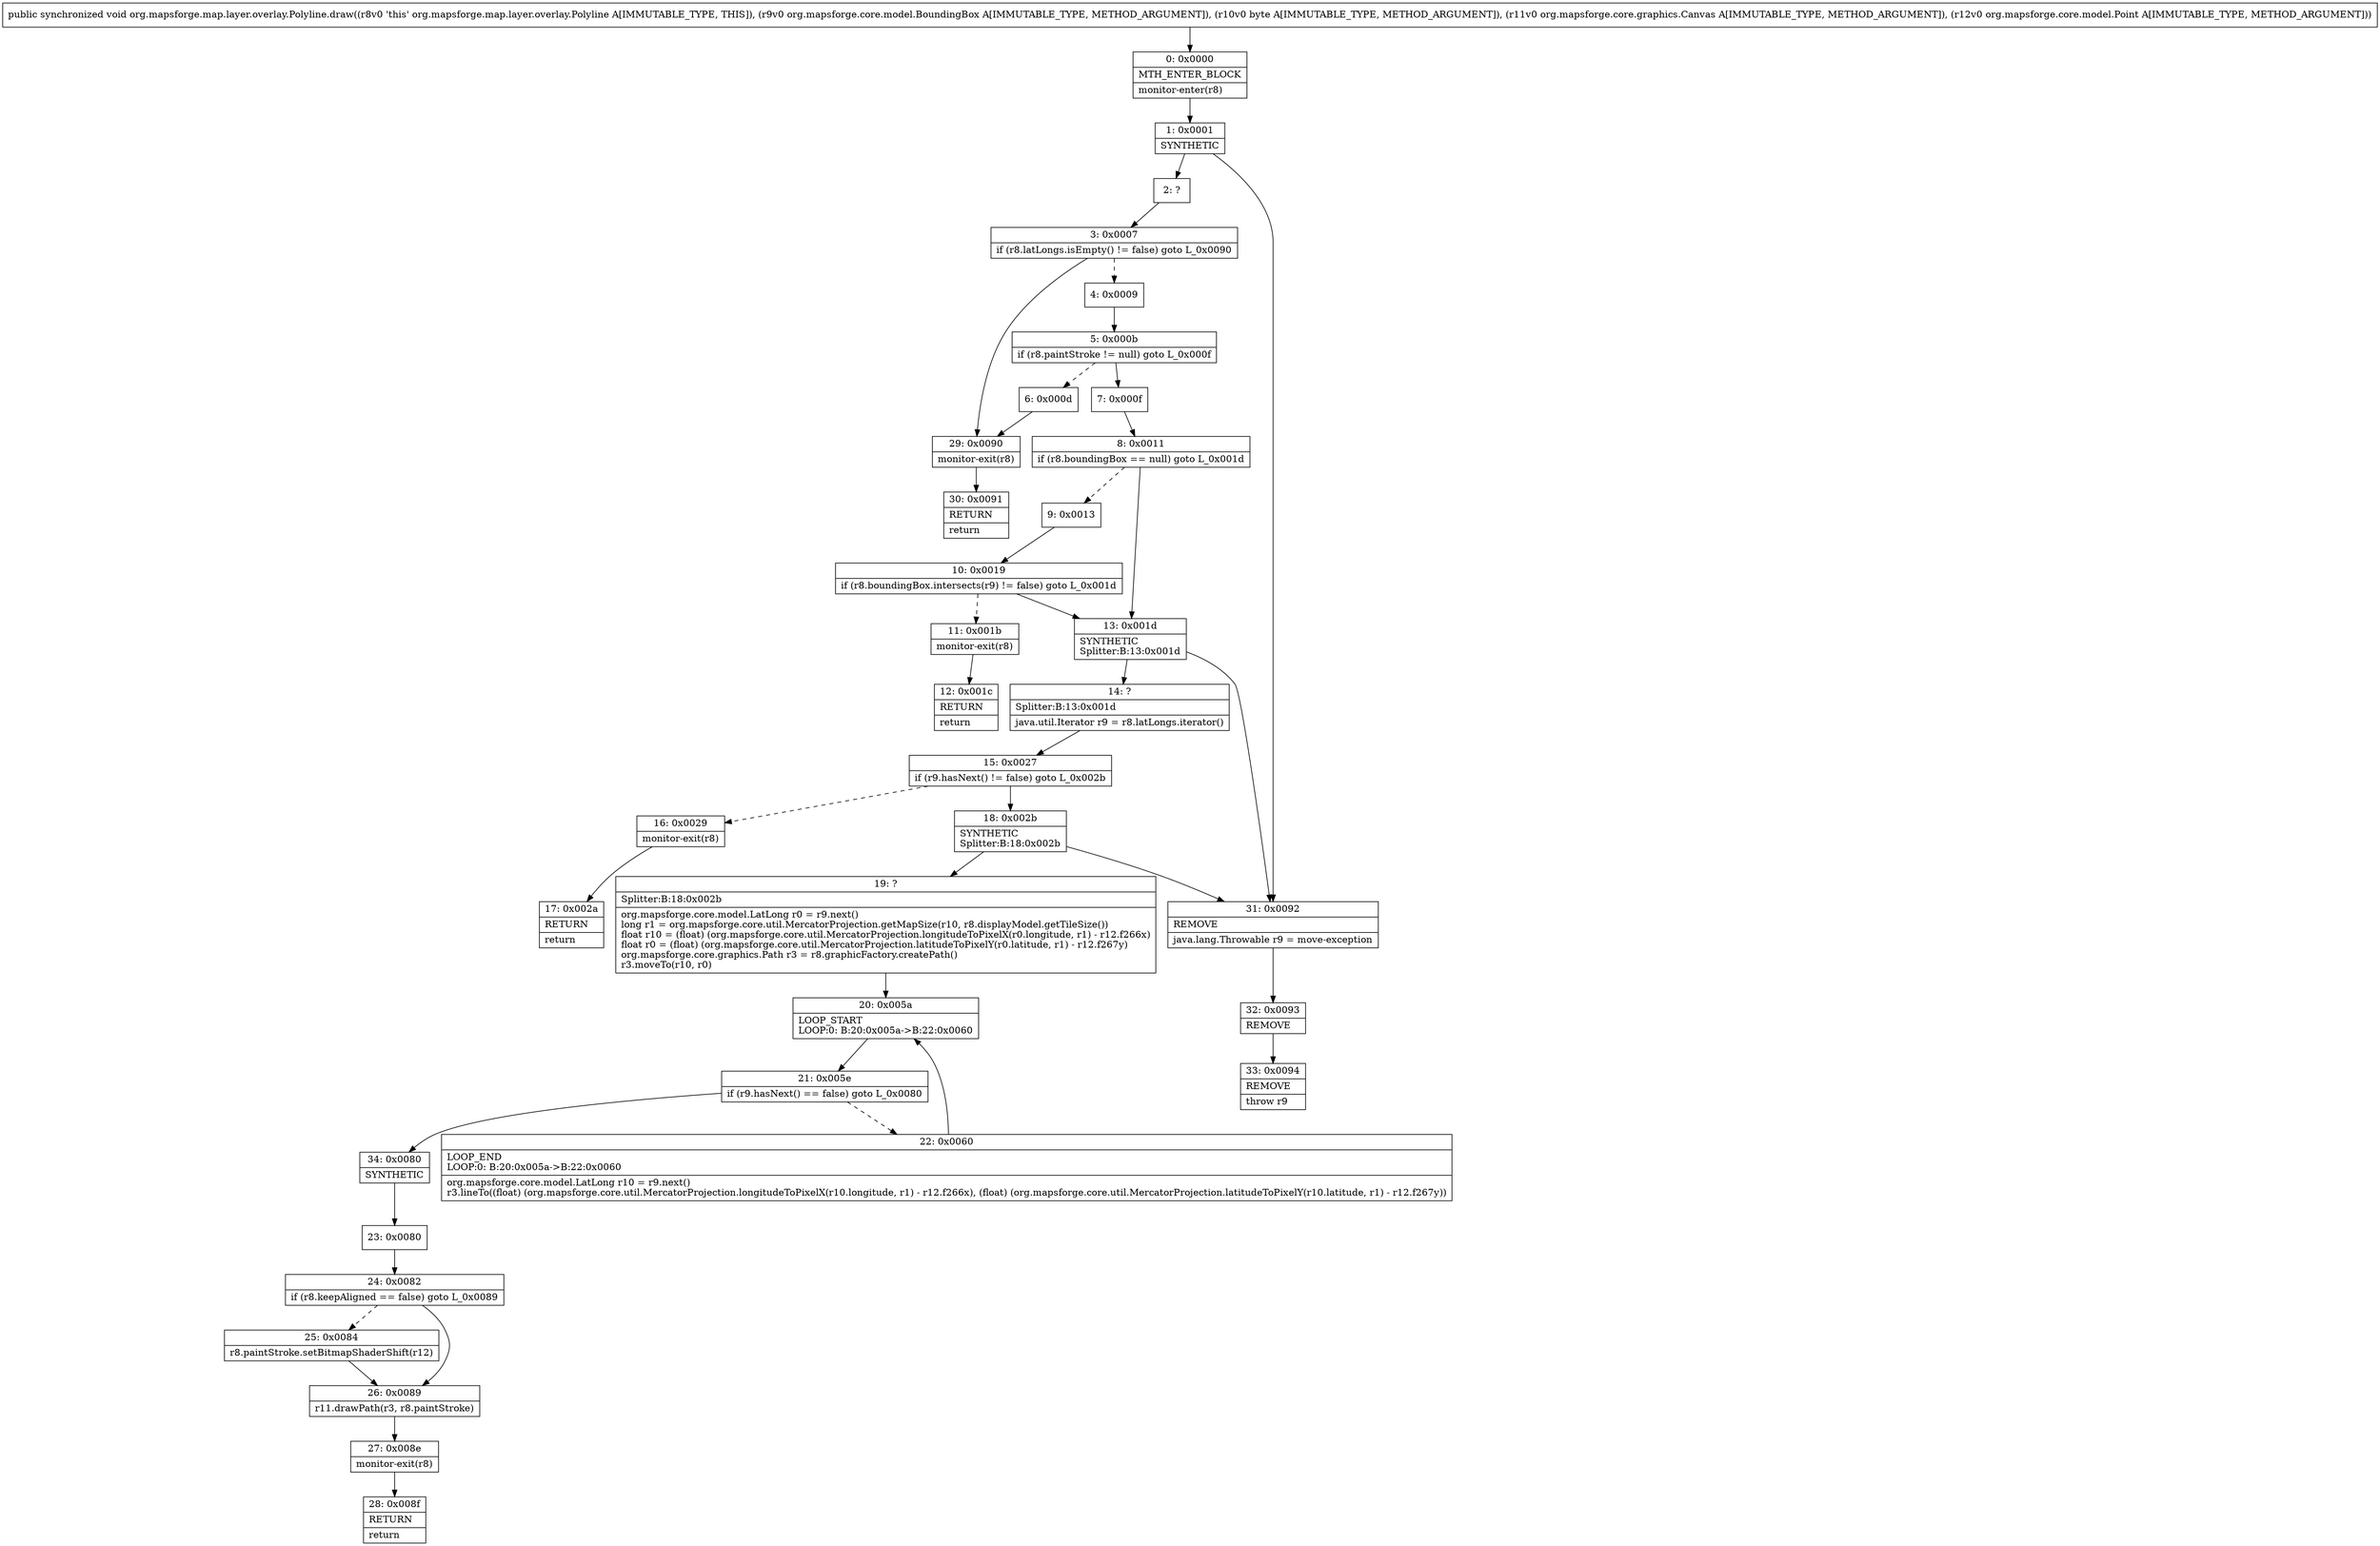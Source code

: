 digraph "CFG fororg.mapsforge.map.layer.overlay.Polyline.draw(Lorg\/mapsforge\/core\/model\/BoundingBox;BLorg\/mapsforge\/core\/graphics\/Canvas;Lorg\/mapsforge\/core\/model\/Point;)V" {
Node_0 [shape=record,label="{0\:\ 0x0000|MTH_ENTER_BLOCK\l|monitor\-enter(r8)\l}"];
Node_1 [shape=record,label="{1\:\ 0x0001|SYNTHETIC\l}"];
Node_2 [shape=record,label="{2\:\ ?}"];
Node_3 [shape=record,label="{3\:\ 0x0007|if (r8.latLongs.isEmpty() != false) goto L_0x0090\l}"];
Node_4 [shape=record,label="{4\:\ 0x0009}"];
Node_5 [shape=record,label="{5\:\ 0x000b|if (r8.paintStroke != null) goto L_0x000f\l}"];
Node_6 [shape=record,label="{6\:\ 0x000d}"];
Node_7 [shape=record,label="{7\:\ 0x000f}"];
Node_8 [shape=record,label="{8\:\ 0x0011|if (r8.boundingBox == null) goto L_0x001d\l}"];
Node_9 [shape=record,label="{9\:\ 0x0013}"];
Node_10 [shape=record,label="{10\:\ 0x0019|if (r8.boundingBox.intersects(r9) != false) goto L_0x001d\l}"];
Node_11 [shape=record,label="{11\:\ 0x001b|monitor\-exit(r8)\l}"];
Node_12 [shape=record,label="{12\:\ 0x001c|RETURN\l|return\l}"];
Node_13 [shape=record,label="{13\:\ 0x001d|SYNTHETIC\lSplitter:B:13:0x001d\l}"];
Node_14 [shape=record,label="{14\:\ ?|Splitter:B:13:0x001d\l|java.util.Iterator r9 = r8.latLongs.iterator()\l}"];
Node_15 [shape=record,label="{15\:\ 0x0027|if (r9.hasNext() != false) goto L_0x002b\l}"];
Node_16 [shape=record,label="{16\:\ 0x0029|monitor\-exit(r8)\l}"];
Node_17 [shape=record,label="{17\:\ 0x002a|RETURN\l|return\l}"];
Node_18 [shape=record,label="{18\:\ 0x002b|SYNTHETIC\lSplitter:B:18:0x002b\l}"];
Node_19 [shape=record,label="{19\:\ ?|Splitter:B:18:0x002b\l|org.mapsforge.core.model.LatLong r0 = r9.next()\llong r1 = org.mapsforge.core.util.MercatorProjection.getMapSize(r10, r8.displayModel.getTileSize())\lfloat r10 = (float) (org.mapsforge.core.util.MercatorProjection.longitudeToPixelX(r0.longitude, r1) \- r12.f266x)\lfloat r0 = (float) (org.mapsforge.core.util.MercatorProjection.latitudeToPixelY(r0.latitude, r1) \- r12.f267y)\lorg.mapsforge.core.graphics.Path r3 = r8.graphicFactory.createPath()\lr3.moveTo(r10, r0)\l}"];
Node_20 [shape=record,label="{20\:\ 0x005a|LOOP_START\lLOOP:0: B:20:0x005a\-\>B:22:0x0060\l}"];
Node_21 [shape=record,label="{21\:\ 0x005e|if (r9.hasNext() == false) goto L_0x0080\l}"];
Node_22 [shape=record,label="{22\:\ 0x0060|LOOP_END\lLOOP:0: B:20:0x005a\-\>B:22:0x0060\l|org.mapsforge.core.model.LatLong r10 = r9.next()\lr3.lineTo((float) (org.mapsforge.core.util.MercatorProjection.longitudeToPixelX(r10.longitude, r1) \- r12.f266x), (float) (org.mapsforge.core.util.MercatorProjection.latitudeToPixelY(r10.latitude, r1) \- r12.f267y))\l}"];
Node_23 [shape=record,label="{23\:\ 0x0080}"];
Node_24 [shape=record,label="{24\:\ 0x0082|if (r8.keepAligned == false) goto L_0x0089\l}"];
Node_25 [shape=record,label="{25\:\ 0x0084|r8.paintStroke.setBitmapShaderShift(r12)\l}"];
Node_26 [shape=record,label="{26\:\ 0x0089|r11.drawPath(r3, r8.paintStroke)\l}"];
Node_27 [shape=record,label="{27\:\ 0x008e|monitor\-exit(r8)\l}"];
Node_28 [shape=record,label="{28\:\ 0x008f|RETURN\l|return\l}"];
Node_29 [shape=record,label="{29\:\ 0x0090|monitor\-exit(r8)\l}"];
Node_30 [shape=record,label="{30\:\ 0x0091|RETURN\l|return\l}"];
Node_31 [shape=record,label="{31\:\ 0x0092|REMOVE\l|java.lang.Throwable r9 = move\-exception\l}"];
Node_32 [shape=record,label="{32\:\ 0x0093|REMOVE\l}"];
Node_33 [shape=record,label="{33\:\ 0x0094|REMOVE\l|throw r9\l}"];
Node_34 [shape=record,label="{34\:\ 0x0080|SYNTHETIC\l}"];
MethodNode[shape=record,label="{public synchronized void org.mapsforge.map.layer.overlay.Polyline.draw((r8v0 'this' org.mapsforge.map.layer.overlay.Polyline A[IMMUTABLE_TYPE, THIS]), (r9v0 org.mapsforge.core.model.BoundingBox A[IMMUTABLE_TYPE, METHOD_ARGUMENT]), (r10v0 byte A[IMMUTABLE_TYPE, METHOD_ARGUMENT]), (r11v0 org.mapsforge.core.graphics.Canvas A[IMMUTABLE_TYPE, METHOD_ARGUMENT]), (r12v0 org.mapsforge.core.model.Point A[IMMUTABLE_TYPE, METHOD_ARGUMENT])) }"];
MethodNode -> Node_0;
Node_0 -> Node_1;
Node_1 -> Node_2;
Node_1 -> Node_31;
Node_2 -> Node_3;
Node_3 -> Node_4[style=dashed];
Node_3 -> Node_29;
Node_4 -> Node_5;
Node_5 -> Node_6[style=dashed];
Node_5 -> Node_7;
Node_6 -> Node_29;
Node_7 -> Node_8;
Node_8 -> Node_9[style=dashed];
Node_8 -> Node_13;
Node_9 -> Node_10;
Node_10 -> Node_11[style=dashed];
Node_10 -> Node_13;
Node_11 -> Node_12;
Node_13 -> Node_14;
Node_13 -> Node_31;
Node_14 -> Node_15;
Node_15 -> Node_16[style=dashed];
Node_15 -> Node_18;
Node_16 -> Node_17;
Node_18 -> Node_19;
Node_18 -> Node_31;
Node_19 -> Node_20;
Node_20 -> Node_21;
Node_21 -> Node_22[style=dashed];
Node_21 -> Node_34;
Node_22 -> Node_20;
Node_23 -> Node_24;
Node_24 -> Node_25[style=dashed];
Node_24 -> Node_26;
Node_25 -> Node_26;
Node_26 -> Node_27;
Node_27 -> Node_28;
Node_29 -> Node_30;
Node_31 -> Node_32;
Node_32 -> Node_33;
Node_34 -> Node_23;
}

